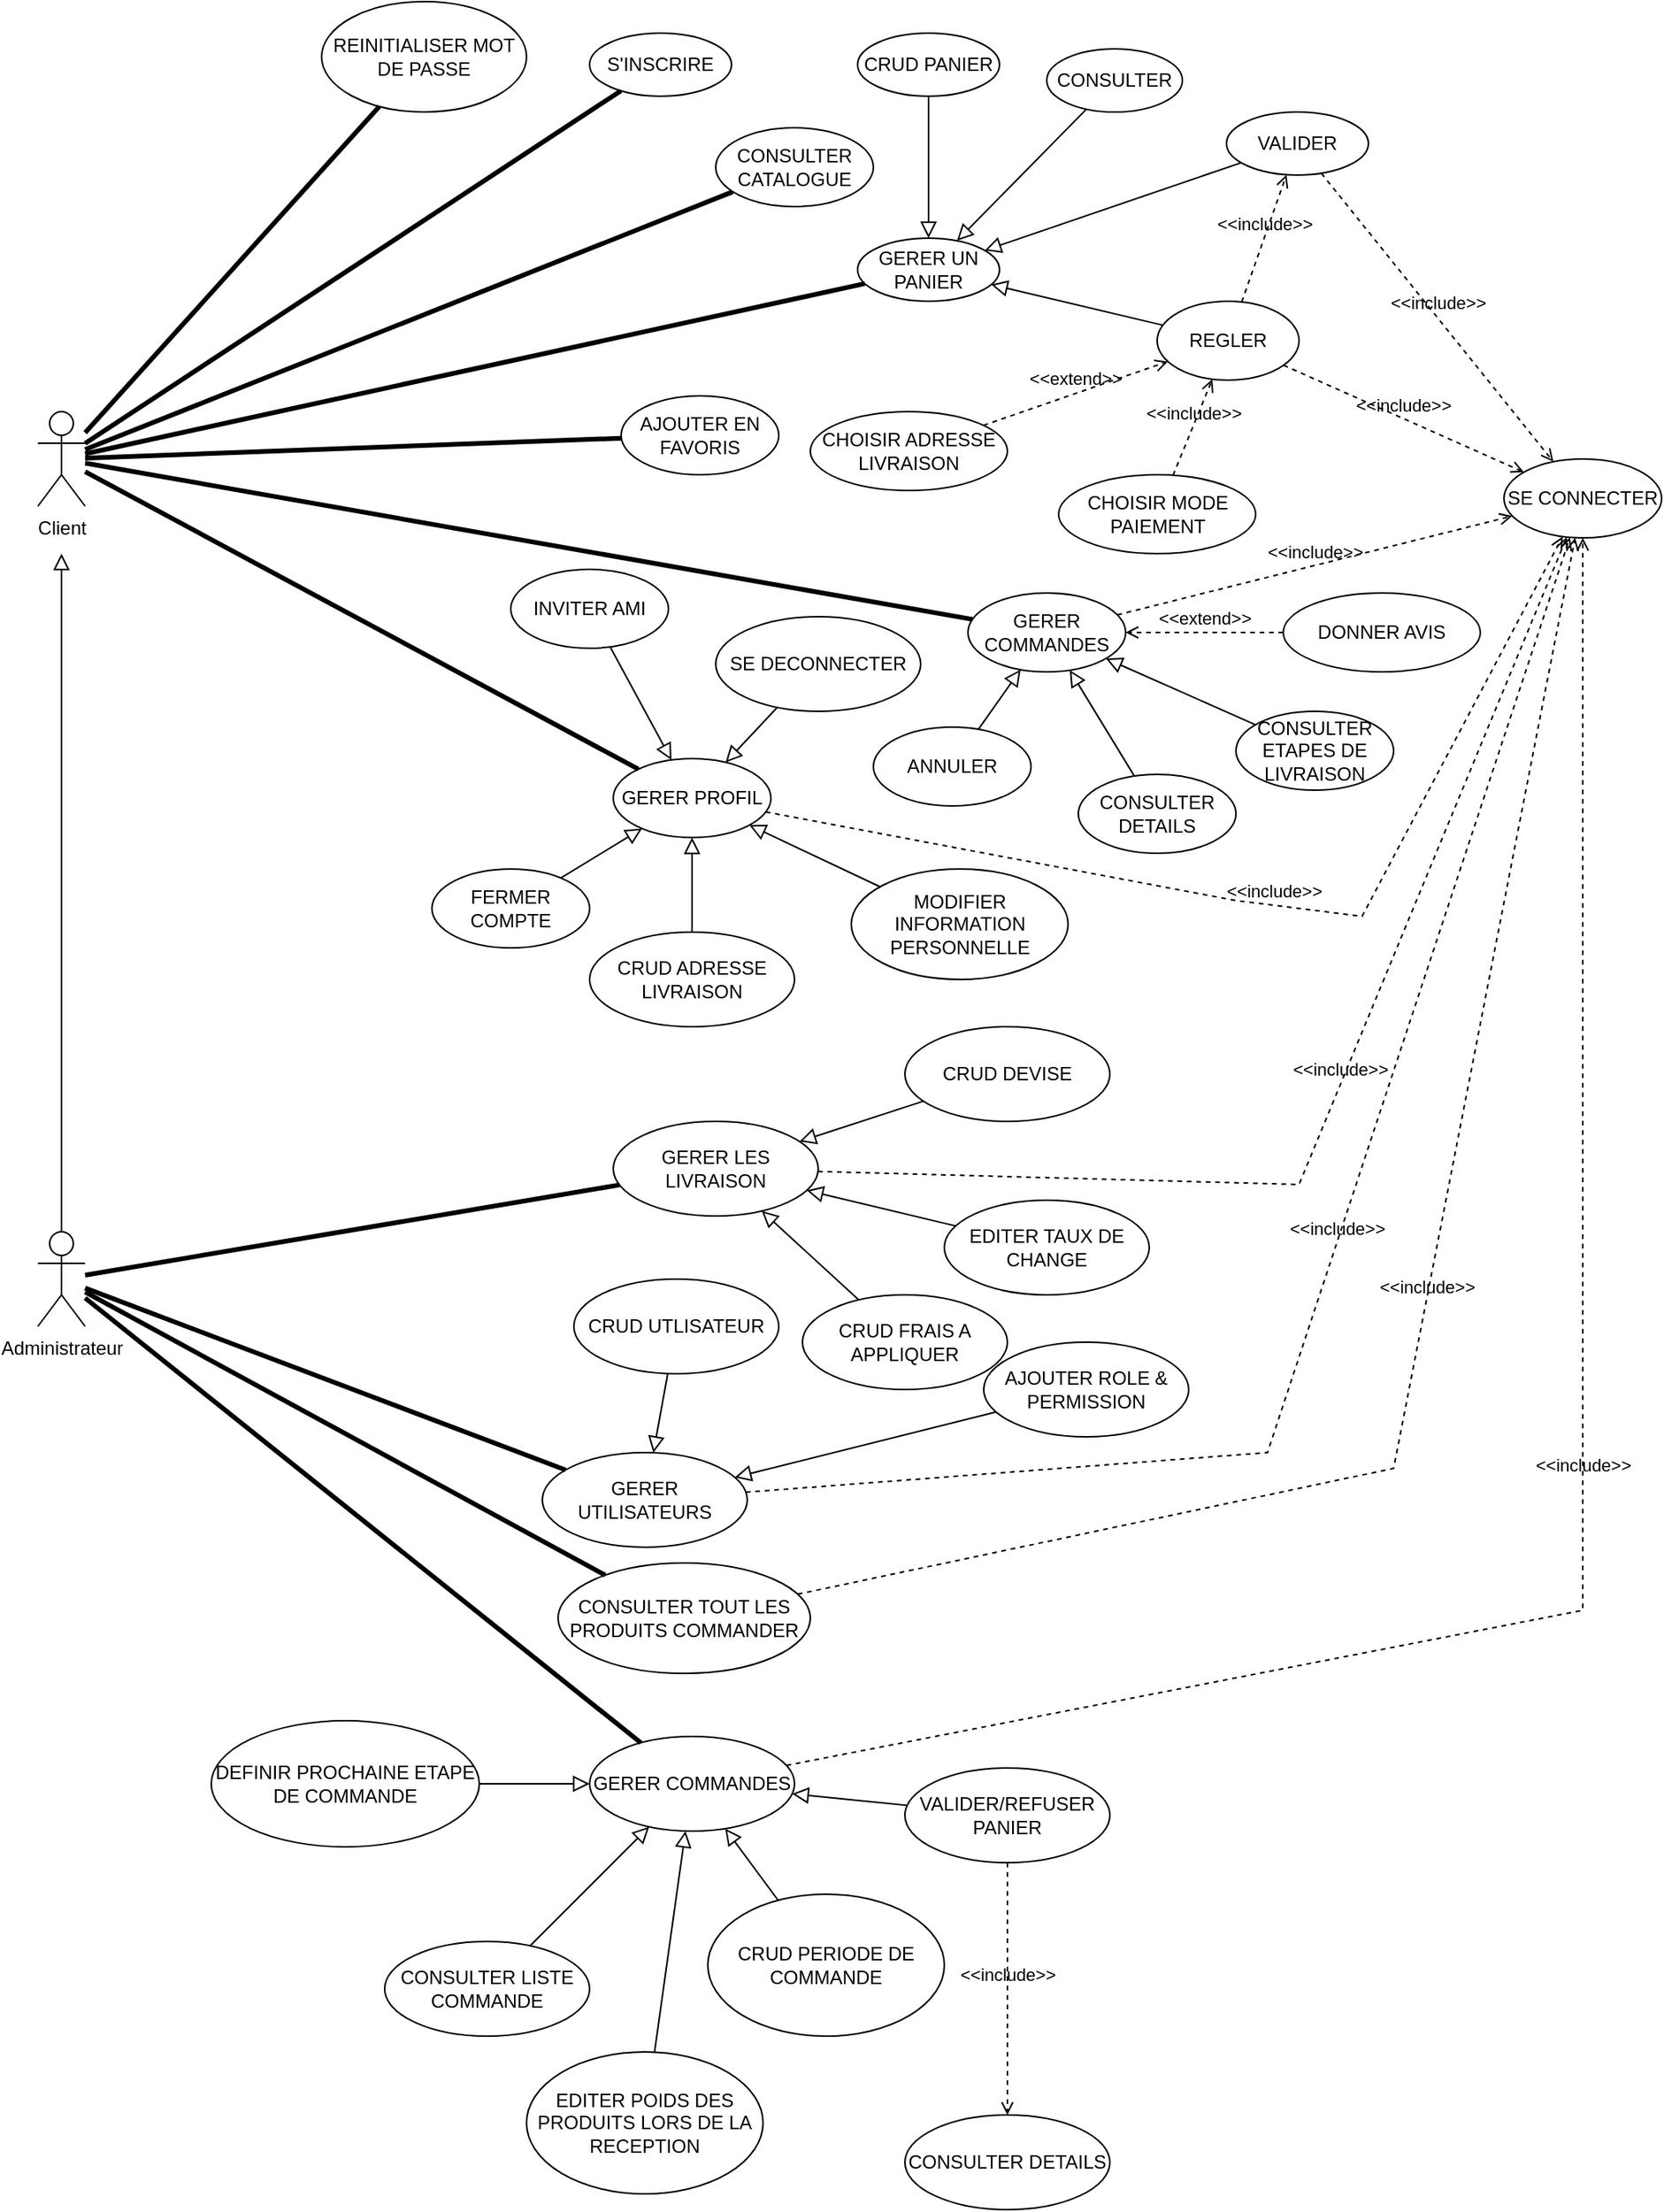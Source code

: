 <mxfile version="23.1.1" type="github">
  <diagram name="DCU-" id="vvH7tQAIB8efV-H2PCTL">
    <mxGraphModel dx="3215" dy="1528" grid="1" gridSize="10" guides="1" tooltips="1" connect="1" arrows="1" fold="1" page="1" pageScale="1" pageWidth="827" pageHeight="1169" math="0" shadow="0">
      <root>
        <mxCell id="0" />
        <mxCell id="1" parent="0" />
        <mxCell id="JLkNHgQ8E4QNF3Rp4K6H-1" value="Client" style="shape=umlActor;verticalLabelPosition=bottom;verticalAlign=top;html=1;" vertex="1" parent="1">
          <mxGeometry x="-240" y="470" width="30" height="60" as="geometry" />
        </mxCell>
        <mxCell id="JLkNHgQ8E4QNF3Rp4K6H-2" value="S&#39;INSCRIRE" style="ellipse;whiteSpace=wrap;html=1;" vertex="1" parent="1">
          <mxGeometry x="110" y="230" width="90" height="40" as="geometry" />
        </mxCell>
        <mxCell id="JLkNHgQ8E4QNF3Rp4K6H-4" value="" style="endArrow=none;startArrow=none;endFill=0;startFill=0;endSize=8;html=1;verticalAlign=bottom;labelBackgroundColor=none;strokeWidth=3;rounded=0;" edge="1" parent="1" source="JLkNHgQ8E4QNF3Rp4K6H-1" target="JLkNHgQ8E4QNF3Rp4K6H-2">
          <mxGeometry width="160" relative="1" as="geometry">
            <mxPoint x="330" y="580" as="sourcePoint" />
            <mxPoint x="490" y="580" as="targetPoint" />
          </mxGeometry>
        </mxCell>
        <mxCell id="JLkNHgQ8E4QNF3Rp4K6H-5" value="GERER COMMANDES" style="ellipse;whiteSpace=wrap;html=1;" vertex="1" parent="1">
          <mxGeometry x="350" y="585" width="100" height="50" as="geometry" />
        </mxCell>
        <mxCell id="JLkNHgQ8E4QNF3Rp4K6H-6" value="" style="endArrow=none;startArrow=none;endFill=0;startFill=0;endSize=8;html=1;verticalAlign=bottom;labelBackgroundColor=none;strokeWidth=3;rounded=0;" edge="1" parent="1" source="JLkNHgQ8E4QNF3Rp4K6H-1" target="JLkNHgQ8E4QNF3Rp4K6H-5">
          <mxGeometry width="160" relative="1" as="geometry">
            <mxPoint x="140" y="504" as="sourcePoint" />
            <mxPoint x="312" y="434" as="targetPoint" />
          </mxGeometry>
        </mxCell>
        <mxCell id="JLkNHgQ8E4QNF3Rp4K6H-8" value="ANNULER " style="ellipse;whiteSpace=wrap;html=1;" vertex="1" parent="1">
          <mxGeometry x="290" y="670" width="100" height="50" as="geometry" />
        </mxCell>
        <mxCell id="JLkNHgQ8E4QNF3Rp4K6H-9" value="" style="endArrow=block;html=1;rounded=0;align=center;verticalAlign=bottom;endFill=0;labelBackgroundColor=none;endSize=8;" edge="1" parent="1" source="JLkNHgQ8E4QNF3Rp4K6H-8" target="JLkNHgQ8E4QNF3Rp4K6H-5">
          <mxGeometry relative="1" as="geometry">
            <mxPoint x="600" y="584" as="sourcePoint" />
            <mxPoint x="760" y="584" as="targetPoint" />
          </mxGeometry>
        </mxCell>
        <mxCell id="JLkNHgQ8E4QNF3Rp4K6H-10" value="" style="resizable=0;html=1;align=center;verticalAlign=top;labelBackgroundColor=none;" connectable="0" vertex="1" parent="JLkNHgQ8E4QNF3Rp4K6H-9">
          <mxGeometry relative="1" as="geometry" />
        </mxCell>
        <mxCell id="JLkNHgQ8E4QNF3Rp4K6H-11" value="CONSULTER ETAPES DE LIVRAISON " style="ellipse;whiteSpace=wrap;html=1;" vertex="1" parent="1">
          <mxGeometry x="520" y="660" width="100" height="50" as="geometry" />
        </mxCell>
        <mxCell id="JLkNHgQ8E4QNF3Rp4K6H-12" value="" style="endArrow=block;html=1;rounded=0;align=center;verticalAlign=bottom;endFill=0;labelBackgroundColor=none;endSize=8;" edge="1" parent="1" source="JLkNHgQ8E4QNF3Rp4K6H-11" target="JLkNHgQ8E4QNF3Rp4K6H-5">
          <mxGeometry relative="1" as="geometry">
            <mxPoint x="490" y="590" as="sourcePoint" />
            <mxPoint x="420" y="624" as="targetPoint" />
          </mxGeometry>
        </mxCell>
        <mxCell id="JLkNHgQ8E4QNF3Rp4K6H-13" value="" style="resizable=0;html=1;align=center;verticalAlign=top;labelBackgroundColor=none;" connectable="0" vertex="1" parent="JLkNHgQ8E4QNF3Rp4K6H-12">
          <mxGeometry relative="1" as="geometry" />
        </mxCell>
        <mxCell id="JLkNHgQ8E4QNF3Rp4K6H-14" value="CONSULTER DETAILS " style="ellipse;whiteSpace=wrap;html=1;" vertex="1" parent="1">
          <mxGeometry x="420" y="700" width="100" height="50" as="geometry" />
        </mxCell>
        <mxCell id="JLkNHgQ8E4QNF3Rp4K6H-15" value="" style="endArrow=block;html=1;rounded=0;align=center;verticalAlign=bottom;endFill=0;labelBackgroundColor=none;endSize=8;" edge="1" parent="1" source="JLkNHgQ8E4QNF3Rp4K6H-14" target="JLkNHgQ8E4QNF3Rp4K6H-5">
          <mxGeometry relative="1" as="geometry">
            <mxPoint x="452" y="585" as="sourcePoint" />
            <mxPoint x="390" y="577" as="targetPoint" />
          </mxGeometry>
        </mxCell>
        <mxCell id="JLkNHgQ8E4QNF3Rp4K6H-16" value="" style="resizable=0;html=1;align=center;verticalAlign=top;labelBackgroundColor=none;" connectable="0" vertex="1" parent="JLkNHgQ8E4QNF3Rp4K6H-15">
          <mxGeometry relative="1" as="geometry" />
        </mxCell>
        <mxCell id="JLkNHgQ8E4QNF3Rp4K6H-17" value="SE CONNECTER" style="ellipse;whiteSpace=wrap;html=1;" vertex="1" parent="1">
          <mxGeometry x="690" y="500" width="100" height="50" as="geometry" />
        </mxCell>
        <mxCell id="JLkNHgQ8E4QNF3Rp4K6H-18" value="&amp;lt;&amp;lt;include&amp;gt;&amp;gt;" style="html=1;verticalAlign=bottom;labelBackgroundColor=none;endArrow=open;endFill=0;dashed=1;rounded=0;" edge="1" parent="1" source="JLkNHgQ8E4QNF3Rp4K6H-5" target="JLkNHgQ8E4QNF3Rp4K6H-17">
          <mxGeometry width="160" relative="1" as="geometry">
            <mxPoint x="240" y="660" as="sourcePoint" />
            <mxPoint x="490" y="580" as="targetPoint" />
          </mxGeometry>
        </mxCell>
        <mxCell id="JLkNHgQ8E4QNF3Rp4K6H-20" value="GERER UN PANIER" style="ellipse;whiteSpace=wrap;html=1;" vertex="1" parent="1">
          <mxGeometry x="280" y="360" width="90" height="40" as="geometry" />
        </mxCell>
        <mxCell id="JLkNHgQ8E4QNF3Rp4K6H-21" value="" style="endArrow=none;startArrow=none;endFill=0;startFill=0;endSize=8;html=1;verticalAlign=bottom;labelBackgroundColor=none;strokeWidth=3;rounded=0;" edge="1" parent="1" source="JLkNHgQ8E4QNF3Rp4K6H-1" target="JLkNHgQ8E4QNF3Rp4K6H-20">
          <mxGeometry width="160" relative="1" as="geometry">
            <mxPoint x="140" y="496" as="sourcePoint" />
            <mxPoint x="316" y="328" as="targetPoint" />
          </mxGeometry>
        </mxCell>
        <mxCell id="JLkNHgQ8E4QNF3Rp4K6H-22" value="CRUD PANIER" style="ellipse;whiteSpace=wrap;html=1;" vertex="1" parent="1">
          <mxGeometry x="280" y="230" width="90" height="40" as="geometry" />
        </mxCell>
        <mxCell id="JLkNHgQ8E4QNF3Rp4K6H-23" value="" style="endArrow=block;html=1;rounded=0;align=center;verticalAlign=bottom;endFill=0;labelBackgroundColor=none;endSize=8;" edge="1" parent="1" source="JLkNHgQ8E4QNF3Rp4K6H-22" target="JLkNHgQ8E4QNF3Rp4K6H-20">
          <mxGeometry relative="1" as="geometry">
            <mxPoint x="510" y="350" as="sourcePoint" />
            <mxPoint x="440" y="384" as="targetPoint" />
          </mxGeometry>
        </mxCell>
        <mxCell id="JLkNHgQ8E4QNF3Rp4K6H-24" value="" style="resizable=0;html=1;align=center;verticalAlign=top;labelBackgroundColor=none;" connectable="0" vertex="1" parent="JLkNHgQ8E4QNF3Rp4K6H-23">
          <mxGeometry relative="1" as="geometry" />
        </mxCell>
        <mxCell id="JLkNHgQ8E4QNF3Rp4K6H-25" value="VALIDER" style="ellipse;whiteSpace=wrap;html=1;" vertex="1" parent="1">
          <mxGeometry x="514" y="280" width="90" height="40" as="geometry" />
        </mxCell>
        <mxCell id="JLkNHgQ8E4QNF3Rp4K6H-26" value="" style="endArrow=block;html=1;rounded=0;align=center;verticalAlign=bottom;endFill=0;labelBackgroundColor=none;endSize=8;" edge="1" parent="1" source="JLkNHgQ8E4QNF3Rp4K6H-25" target="JLkNHgQ8E4QNF3Rp4K6H-20">
          <mxGeometry relative="1" as="geometry">
            <mxPoint x="480" y="360" as="sourcePoint" />
            <mxPoint x="420" y="414" as="targetPoint" />
          </mxGeometry>
        </mxCell>
        <mxCell id="JLkNHgQ8E4QNF3Rp4K6H-27" value="" style="resizable=0;html=1;align=center;verticalAlign=top;labelBackgroundColor=none;" connectable="0" vertex="1" parent="JLkNHgQ8E4QNF3Rp4K6H-26">
          <mxGeometry relative="1" as="geometry" />
        </mxCell>
        <mxCell id="JLkNHgQ8E4QNF3Rp4K6H-28" value="REGLER" style="ellipse;whiteSpace=wrap;html=1;" vertex="1" parent="1">
          <mxGeometry x="470" y="400" width="90" height="50" as="geometry" />
        </mxCell>
        <mxCell id="JLkNHgQ8E4QNF3Rp4K6H-29" value="" style="endArrow=block;html=1;rounded=0;align=center;verticalAlign=bottom;endFill=0;labelBackgroundColor=none;endSize=8;" edge="1" parent="1" source="JLkNHgQ8E4QNF3Rp4K6H-28" target="JLkNHgQ8E4QNF3Rp4K6H-20">
          <mxGeometry relative="1" as="geometry">
            <mxPoint x="520" y="400" as="sourcePoint" />
            <mxPoint x="408" y="444" as="targetPoint" />
          </mxGeometry>
        </mxCell>
        <mxCell id="JLkNHgQ8E4QNF3Rp4K6H-30" value="" style="resizable=0;html=1;align=center;verticalAlign=top;labelBackgroundColor=none;" connectable="0" vertex="1" parent="JLkNHgQ8E4QNF3Rp4K6H-29">
          <mxGeometry relative="1" as="geometry" />
        </mxCell>
        <mxCell id="JLkNHgQ8E4QNF3Rp4K6H-31" value="&amp;lt;&amp;lt;include&amp;gt;&amp;gt;" style="html=1;verticalAlign=bottom;labelBackgroundColor=none;endArrow=open;endFill=0;dashed=1;rounded=0;" edge="1" parent="1" source="JLkNHgQ8E4QNF3Rp4K6H-28" target="JLkNHgQ8E4QNF3Rp4K6H-25">
          <mxGeometry width="160" relative="1" as="geometry">
            <mxPoint x="690" y="400" as="sourcePoint" />
            <mxPoint x="690" y="510" as="targetPoint" />
          </mxGeometry>
        </mxCell>
        <mxCell id="JLkNHgQ8E4QNF3Rp4K6H-34" value="CONSULTER " style="ellipse;whiteSpace=wrap;html=1;" vertex="1" parent="1">
          <mxGeometry x="400" y="240" width="86" height="40" as="geometry" />
        </mxCell>
        <mxCell id="JLkNHgQ8E4QNF3Rp4K6H-35" value="" style="endArrow=block;html=1;rounded=0;align=center;verticalAlign=bottom;endFill=0;labelBackgroundColor=none;endSize=8;" edge="1" parent="1" source="JLkNHgQ8E4QNF3Rp4K6H-34" target="JLkNHgQ8E4QNF3Rp4K6H-20">
          <mxGeometry relative="1" as="geometry">
            <mxPoint x="524" y="422" as="sourcePoint" />
            <mxPoint x="389" y="413" as="targetPoint" />
          </mxGeometry>
        </mxCell>
        <mxCell id="JLkNHgQ8E4QNF3Rp4K6H-36" value="" style="resizable=0;html=1;align=center;verticalAlign=top;labelBackgroundColor=none;" connectable="0" vertex="1" parent="JLkNHgQ8E4QNF3Rp4K6H-35">
          <mxGeometry relative="1" as="geometry" />
        </mxCell>
        <mxCell id="JLkNHgQ8E4QNF3Rp4K6H-37" value="&amp;lt;&amp;lt;include&amp;gt;&amp;gt;" style="html=1;verticalAlign=bottom;labelBackgroundColor=none;endArrow=open;endFill=0;dashed=1;rounded=0;" edge="1" parent="1" source="JLkNHgQ8E4QNF3Rp4K6H-25" target="JLkNHgQ8E4QNF3Rp4K6H-17">
          <mxGeometry width="160" relative="1" as="geometry">
            <mxPoint x="770" y="410" as="sourcePoint" />
            <mxPoint x="770" y="340" as="targetPoint" />
          </mxGeometry>
        </mxCell>
        <mxCell id="JLkNHgQ8E4QNF3Rp4K6H-38" value="&amp;lt;&amp;lt;include&amp;gt;&amp;gt;" style="html=1;verticalAlign=bottom;labelBackgroundColor=none;endArrow=open;endFill=0;dashed=1;rounded=0;" edge="1" parent="1" source="JLkNHgQ8E4QNF3Rp4K6H-28" target="JLkNHgQ8E4QNF3Rp4K6H-17">
          <mxGeometry width="160" relative="1" as="geometry">
            <mxPoint x="583" y="434" as="sourcePoint" />
            <mxPoint x="713" y="616" as="targetPoint" />
          </mxGeometry>
        </mxCell>
        <mxCell id="JLkNHgQ8E4QNF3Rp4K6H-39" value="" style="endArrow=none;startArrow=none;endFill=0;startFill=0;endSize=8;html=1;verticalAlign=bottom;labelBackgroundColor=none;strokeWidth=3;rounded=0;" edge="1" parent="1" source="JLkNHgQ8E4QNF3Rp4K6H-1" target="JLkNHgQ8E4QNF3Rp4K6H-40">
          <mxGeometry width="160" relative="1" as="geometry">
            <mxPoint x="147" y="635" as="sourcePoint" />
            <mxPoint x="280" y="696" as="targetPoint" />
          </mxGeometry>
        </mxCell>
        <mxCell id="JLkNHgQ8E4QNF3Rp4K6H-40" value="CONSULTER CATALOGUE" style="ellipse;whiteSpace=wrap;html=1;" vertex="1" parent="1">
          <mxGeometry x="190" y="290" width="100" height="50" as="geometry" />
        </mxCell>
        <mxCell id="JLkNHgQ8E4QNF3Rp4K6H-41" value="GERER PROFIL" style="ellipse;whiteSpace=wrap;html=1;" vertex="1" parent="1">
          <mxGeometry x="125" y="690" width="100" height="50" as="geometry" />
        </mxCell>
        <mxCell id="JLkNHgQ8E4QNF3Rp4K6H-42" value="" style="endArrow=none;startArrow=none;endFill=0;startFill=0;endSize=8;html=1;verticalAlign=bottom;labelBackgroundColor=none;strokeWidth=3;rounded=0;" edge="1" parent="1" source="JLkNHgQ8E4QNF3Rp4K6H-1" target="JLkNHgQ8E4QNF3Rp4K6H-41">
          <mxGeometry width="160" relative="1" as="geometry">
            <mxPoint x="120" y="653" as="sourcePoint" />
            <mxPoint x="344" y="700" as="targetPoint" />
          </mxGeometry>
        </mxCell>
        <mxCell id="JLkNHgQ8E4QNF3Rp4K6H-43" value="CRUD ADRESSE LIVRAISON" style="ellipse;whiteSpace=wrap;html=1;" vertex="1" parent="1">
          <mxGeometry x="110" y="800" width="130" height="60" as="geometry" />
        </mxCell>
        <mxCell id="JLkNHgQ8E4QNF3Rp4K6H-44" value="MODIFIER INFORMATION PERSONNELLE" style="ellipse;whiteSpace=wrap;html=1;" vertex="1" parent="1">
          <mxGeometry x="276" y="760" width="137.5" height="70" as="geometry" />
        </mxCell>
        <mxCell id="JLkNHgQ8E4QNF3Rp4K6H-45" value="CHOISIR ADRESSE LIVRAISON" style="ellipse;whiteSpace=wrap;html=1;" vertex="1" parent="1">
          <mxGeometry x="250" y="470" width="125" height="50" as="geometry" />
        </mxCell>
        <mxCell id="JLkNHgQ8E4QNF3Rp4K6H-46" value="&amp;lt;&amp;lt;extend&amp;gt;&amp;gt;" style="html=1;verticalAlign=bottom;labelBackgroundColor=none;endArrow=open;endFill=0;dashed=1;rounded=0;" edge="1" parent="1" source="JLkNHgQ8E4QNF3Rp4K6H-45" target="JLkNHgQ8E4QNF3Rp4K6H-28">
          <mxGeometry width="160" relative="1" as="geometry">
            <mxPoint x="435" y="500" as="sourcePoint" />
            <mxPoint x="595" y="500" as="targetPoint" />
          </mxGeometry>
        </mxCell>
        <mxCell id="JLkNHgQ8E4QNF3Rp4K6H-47" value="CHOISIR MODE PAIEMENT" style="ellipse;whiteSpace=wrap;html=1;" vertex="1" parent="1">
          <mxGeometry x="407.5" y="510" width="125" height="50" as="geometry" />
        </mxCell>
        <mxCell id="JLkNHgQ8E4QNF3Rp4K6H-48" value="&amp;lt;&amp;lt;include&amp;gt;&amp;gt;" style="html=1;verticalAlign=bottom;labelBackgroundColor=none;endArrow=open;endFill=0;dashed=1;rounded=0;" edge="1" parent="1" source="JLkNHgQ8E4QNF3Rp4K6H-47" target="JLkNHgQ8E4QNF3Rp4K6H-28">
          <mxGeometry width="160" relative="1" as="geometry">
            <mxPoint x="570" y="520" as="sourcePoint" />
            <mxPoint x="723" y="587" as="targetPoint" />
          </mxGeometry>
        </mxCell>
        <mxCell id="JLkNHgQ8E4QNF3Rp4K6H-49" value="" style="endArrow=block;html=1;rounded=0;align=center;verticalAlign=bottom;endFill=0;labelBackgroundColor=none;endSize=8;" edge="1" parent="1" source="JLkNHgQ8E4QNF3Rp4K6H-43" target="JLkNHgQ8E4QNF3Rp4K6H-41">
          <mxGeometry relative="1" as="geometry">
            <mxPoint x="280" y="769" as="sourcePoint" />
            <mxPoint x="314" y="730" as="targetPoint" />
          </mxGeometry>
        </mxCell>
        <mxCell id="JLkNHgQ8E4QNF3Rp4K6H-50" value="" style="resizable=0;html=1;align=center;verticalAlign=top;labelBackgroundColor=none;" connectable="0" vertex="1" parent="JLkNHgQ8E4QNF3Rp4K6H-49">
          <mxGeometry relative="1" as="geometry" />
        </mxCell>
        <mxCell id="JLkNHgQ8E4QNF3Rp4K6H-51" value="" style="endArrow=block;html=1;rounded=0;align=center;verticalAlign=bottom;endFill=0;labelBackgroundColor=none;endSize=8;" edge="1" parent="1" source="JLkNHgQ8E4QNF3Rp4K6H-44" target="JLkNHgQ8E4QNF3Rp4K6H-41">
          <mxGeometry relative="1" as="geometry">
            <mxPoint x="279" y="810" as="sourcePoint" />
            <mxPoint x="279" y="740" as="targetPoint" />
          </mxGeometry>
        </mxCell>
        <mxCell id="JLkNHgQ8E4QNF3Rp4K6H-52" value="" style="resizable=0;html=1;align=center;verticalAlign=top;labelBackgroundColor=none;" connectable="0" vertex="1" parent="JLkNHgQ8E4QNF3Rp4K6H-51">
          <mxGeometry relative="1" as="geometry" />
        </mxCell>
        <mxCell id="JLkNHgQ8E4QNF3Rp4K6H-53" value="DONNER AVIS" style="ellipse;whiteSpace=wrap;html=1;" vertex="1" parent="1">
          <mxGeometry x="550" y="585" width="125" height="50" as="geometry" />
        </mxCell>
        <mxCell id="JLkNHgQ8E4QNF3Rp4K6H-54" value="&amp;lt;&amp;lt;extend&amp;gt;&amp;gt;" style="html=1;verticalAlign=bottom;labelBackgroundColor=none;endArrow=open;endFill=0;dashed=1;rounded=0;" edge="1" parent="1" source="JLkNHgQ8E4QNF3Rp4K6H-53" target="JLkNHgQ8E4QNF3Rp4K6H-5">
          <mxGeometry width="160" relative="1" as="geometry">
            <mxPoint x="520" y="635" as="sourcePoint" />
            <mxPoint x="637" y="594" as="targetPoint" />
          </mxGeometry>
        </mxCell>
        <mxCell id="JLkNHgQ8E4QNF3Rp4K6H-55" value="SE DECONNECTER" style="ellipse;whiteSpace=wrap;html=1;" vertex="1" parent="1">
          <mxGeometry x="190" y="600" width="130" height="60" as="geometry" />
        </mxCell>
        <mxCell id="JLkNHgQ8E4QNF3Rp4K6H-56" value="" style="endArrow=block;html=1;rounded=0;align=center;verticalAlign=bottom;endFill=0;labelBackgroundColor=none;endSize=8;" edge="1" parent="1" source="JLkNHgQ8E4QNF3Rp4K6H-55" target="JLkNHgQ8E4QNF3Rp4K6H-41">
          <mxGeometry relative="1" as="geometry">
            <mxPoint x="308" y="699" as="sourcePoint" />
            <mxPoint x="225" y="660" as="targetPoint" />
          </mxGeometry>
        </mxCell>
        <mxCell id="JLkNHgQ8E4QNF3Rp4K6H-57" value="" style="resizable=0;html=1;align=center;verticalAlign=top;labelBackgroundColor=none;" connectable="0" vertex="1" parent="JLkNHgQ8E4QNF3Rp4K6H-56">
          <mxGeometry relative="1" as="geometry" />
        </mxCell>
        <mxCell id="JLkNHgQ8E4QNF3Rp4K6H-58" value="&amp;lt;&amp;lt;include&amp;gt;&amp;gt;" style="html=1;verticalAlign=bottom;labelBackgroundColor=none;endArrow=open;endFill=0;dashed=1;rounded=0;" edge="1" parent="1" source="JLkNHgQ8E4QNF3Rp4K6H-41" target="JLkNHgQ8E4QNF3Rp4K6H-17">
          <mxGeometry width="160" relative="1" as="geometry">
            <mxPoint x="414" y="893" as="sourcePoint" />
            <mxPoint x="664" y="830" as="targetPoint" />
            <Array as="points">
              <mxPoint x="520" y="780" />
              <mxPoint x="600" y="790" />
            </Array>
          </mxGeometry>
        </mxCell>
        <mxCell id="JLkNHgQ8E4QNF3Rp4K6H-59" value="AJOUTER EN FAVORIS" style="ellipse;whiteSpace=wrap;html=1;" vertex="1" parent="1">
          <mxGeometry x="130" y="460" width="100" height="50" as="geometry" />
        </mxCell>
        <mxCell id="JLkNHgQ8E4QNF3Rp4K6H-60" value="" style="endArrow=none;startArrow=none;endFill=0;startFill=0;endSize=8;html=1;verticalAlign=bottom;labelBackgroundColor=none;strokeWidth=3;rounded=0;" edge="1" parent="1" source="JLkNHgQ8E4QNF3Rp4K6H-1" target="JLkNHgQ8E4QNF3Rp4K6H-59">
          <mxGeometry width="160" relative="1" as="geometry">
            <mxPoint x="-40" y="505" as="sourcePoint" />
            <mxPoint x="298" y="401" as="targetPoint" />
          </mxGeometry>
        </mxCell>
        <mxCell id="JLkNHgQ8E4QNF3Rp4K6H-61" value="FERMER COMPTE" style="ellipse;whiteSpace=wrap;html=1;" vertex="1" parent="1">
          <mxGeometry x="10" y="760" width="100" height="50" as="geometry" />
        </mxCell>
        <mxCell id="JLkNHgQ8E4QNF3Rp4K6H-62" value="" style="endArrow=block;html=1;rounded=0;align=center;verticalAlign=bottom;endFill=0;labelBackgroundColor=none;endSize=8;" edge="1" parent="1" source="JLkNHgQ8E4QNF3Rp4K6H-61" target="JLkNHgQ8E4QNF3Rp4K6H-41">
          <mxGeometry relative="1" as="geometry">
            <mxPoint x="185" y="810" as="sourcePoint" />
            <mxPoint x="185" y="750" as="targetPoint" />
          </mxGeometry>
        </mxCell>
        <mxCell id="JLkNHgQ8E4QNF3Rp4K6H-63" value="" style="resizable=0;html=1;align=center;verticalAlign=top;labelBackgroundColor=none;" connectable="0" vertex="1" parent="JLkNHgQ8E4QNF3Rp4K6H-62">
          <mxGeometry relative="1" as="geometry" />
        </mxCell>
        <mxCell id="JLkNHgQ8E4QNF3Rp4K6H-64" value="INVITER AMI" style="ellipse;whiteSpace=wrap;html=1;" vertex="1" parent="1">
          <mxGeometry x="60" y="570" width="100" height="50" as="geometry" />
        </mxCell>
        <mxCell id="JLkNHgQ8E4QNF3Rp4K6H-65" value="" style="endArrow=block;html=1;rounded=0;align=center;verticalAlign=bottom;endFill=0;labelBackgroundColor=none;endSize=8;" edge="1" parent="1" source="JLkNHgQ8E4QNF3Rp4K6H-64" target="JLkNHgQ8E4QNF3Rp4K6H-41">
          <mxGeometry relative="1" as="geometry">
            <mxPoint x="102" y="776" as="sourcePoint" />
            <mxPoint x="153" y="744" as="targetPoint" />
          </mxGeometry>
        </mxCell>
        <mxCell id="JLkNHgQ8E4QNF3Rp4K6H-66" value="" style="resizable=0;html=1;align=center;verticalAlign=top;labelBackgroundColor=none;" connectable="0" vertex="1" parent="JLkNHgQ8E4QNF3Rp4K6H-65">
          <mxGeometry relative="1" as="geometry" />
        </mxCell>
        <mxCell id="JLkNHgQ8E4QNF3Rp4K6H-67" value="Administrateur" style="shape=umlActor;verticalLabelPosition=bottom;verticalAlign=top;html=1;" vertex="1" parent="1">
          <mxGeometry x="-240" y="990" width="30" height="60" as="geometry" />
        </mxCell>
        <mxCell id="JLkNHgQ8E4QNF3Rp4K6H-72" value="" style="endArrow=block;html=1;rounded=0;align=center;verticalAlign=bottom;endFill=0;labelBackgroundColor=none;endSize=8;exitX=0.5;exitY=0;exitDx=0;exitDy=0;exitPerimeter=0;" edge="1" parent="1" source="JLkNHgQ8E4QNF3Rp4K6H-67">
          <mxGeometry relative="1" as="geometry">
            <mxPoint x="-41" y="892" as="sourcePoint" />
            <mxPoint x="-225" y="560" as="targetPoint" />
          </mxGeometry>
        </mxCell>
        <mxCell id="JLkNHgQ8E4QNF3Rp4K6H-73" value="" style="resizable=0;html=1;align=center;verticalAlign=top;labelBackgroundColor=none;" connectable="0" vertex="1" parent="JLkNHgQ8E4QNF3Rp4K6H-72">
          <mxGeometry relative="1" as="geometry" />
        </mxCell>
        <mxCell id="JLkNHgQ8E4QNF3Rp4K6H-75" value="GERER UTILISATEURS" style="ellipse;whiteSpace=wrap;html=1;" vertex="1" parent="1">
          <mxGeometry x="80" y="1130" width="130" height="60" as="geometry" />
        </mxCell>
        <mxCell id="JLkNHgQ8E4QNF3Rp4K6H-76" value="" style="endArrow=none;startArrow=none;endFill=0;startFill=0;endSize=8;html=1;verticalAlign=bottom;labelBackgroundColor=none;strokeWidth=3;rounded=0;" edge="1" parent="1" source="JLkNHgQ8E4QNF3Rp4K6H-67" target="JLkNHgQ8E4QNF3Rp4K6H-75">
          <mxGeometry width="160" relative="1" as="geometry">
            <mxPoint x="67" y="860" as="sourcePoint" />
            <mxPoint x="276" y="1032" as="targetPoint" />
          </mxGeometry>
        </mxCell>
        <mxCell id="JLkNHgQ8E4QNF3Rp4K6H-77" value="GERER LES LIVRAISON" style="ellipse;whiteSpace=wrap;html=1;" vertex="1" parent="1">
          <mxGeometry x="125" y="920" width="130" height="60" as="geometry" />
        </mxCell>
        <mxCell id="JLkNHgQ8E4QNF3Rp4K6H-78" value="" style="endArrow=none;startArrow=none;endFill=0;startFill=0;endSize=8;html=1;verticalAlign=bottom;labelBackgroundColor=none;strokeWidth=3;rounded=0;" edge="1" parent="1" source="JLkNHgQ8E4QNF3Rp4K6H-67" target="JLkNHgQ8E4QNF3Rp4K6H-77">
          <mxGeometry width="160" relative="1" as="geometry">
            <mxPoint x="-24" y="1075.5" as="sourcePoint" />
            <mxPoint x="160" y="1024.5" as="targetPoint" />
          </mxGeometry>
        </mxCell>
        <mxCell id="JLkNHgQ8E4QNF3Rp4K6H-79" value="CRUD DEVISE" style="ellipse;whiteSpace=wrap;html=1;" vertex="1" parent="1">
          <mxGeometry x="310" y="860" width="130" height="60" as="geometry" />
        </mxCell>
        <mxCell id="JLkNHgQ8E4QNF3Rp4K6H-80" value="" style="endArrow=block;html=1;rounded=0;align=center;verticalAlign=bottom;endFill=0;labelBackgroundColor=none;endSize=8;" edge="1" parent="1" source="JLkNHgQ8E4QNF3Rp4K6H-79" target="JLkNHgQ8E4QNF3Rp4K6H-77">
          <mxGeometry relative="1" as="geometry">
            <mxPoint x="375" y="960" as="sourcePoint" />
            <mxPoint x="375" y="900" as="targetPoint" />
          </mxGeometry>
        </mxCell>
        <mxCell id="JLkNHgQ8E4QNF3Rp4K6H-81" value="" style="resizable=0;html=1;align=center;verticalAlign=top;labelBackgroundColor=none;" connectable="0" vertex="1" parent="JLkNHgQ8E4QNF3Rp4K6H-80">
          <mxGeometry relative="1" as="geometry" />
        </mxCell>
        <mxCell id="JLkNHgQ8E4QNF3Rp4K6H-82" value="EDITER TAUX DE CHANGE" style="ellipse;whiteSpace=wrap;html=1;" vertex="1" parent="1">
          <mxGeometry x="335" y="970" width="130" height="60" as="geometry" />
        </mxCell>
        <mxCell id="JLkNHgQ8E4QNF3Rp4K6H-83" value="" style="endArrow=block;html=1;rounded=0;align=center;verticalAlign=bottom;endFill=0;labelBackgroundColor=none;endSize=8;" edge="1" parent="1" source="JLkNHgQ8E4QNF3Rp4K6H-82" target="JLkNHgQ8E4QNF3Rp4K6H-77">
          <mxGeometry relative="1" as="geometry">
            <mxPoint x="409" y="1020" as="sourcePoint" />
            <mxPoint x="321" y="1066" as="targetPoint" />
          </mxGeometry>
        </mxCell>
        <mxCell id="JLkNHgQ8E4QNF3Rp4K6H-84" value="" style="resizable=0;html=1;align=center;verticalAlign=top;labelBackgroundColor=none;" connectable="0" vertex="1" parent="JLkNHgQ8E4QNF3Rp4K6H-83">
          <mxGeometry relative="1" as="geometry" />
        </mxCell>
        <mxCell id="JLkNHgQ8E4QNF3Rp4K6H-85" value="CRUD FRAIS A APPLIQUER" style="ellipse;whiteSpace=wrap;html=1;" vertex="1" parent="1">
          <mxGeometry x="245" y="1030" width="130" height="60" as="geometry" />
        </mxCell>
        <mxCell id="JLkNHgQ8E4QNF3Rp4K6H-86" value="" style="endArrow=block;html=1;rounded=0;align=center;verticalAlign=bottom;endFill=0;labelBackgroundColor=none;endSize=8;" edge="1" parent="1" source="JLkNHgQ8E4QNF3Rp4K6H-85" target="JLkNHgQ8E4QNF3Rp4K6H-77">
          <mxGeometry relative="1" as="geometry">
            <mxPoint x="330" y="1094" as="sourcePoint" />
            <mxPoint x="255" y="1090" as="targetPoint" />
          </mxGeometry>
        </mxCell>
        <mxCell id="JLkNHgQ8E4QNF3Rp4K6H-87" value="" style="resizable=0;html=1;align=center;verticalAlign=top;labelBackgroundColor=none;" connectable="0" vertex="1" parent="JLkNHgQ8E4QNF3Rp4K6H-86">
          <mxGeometry relative="1" as="geometry" />
        </mxCell>
        <mxCell id="JLkNHgQ8E4QNF3Rp4K6H-89" value="AJOUTER ROLE &amp;amp; PERMISSION" style="ellipse;whiteSpace=wrap;html=1;" vertex="1" parent="1">
          <mxGeometry x="360" y="1060" width="130" height="60" as="geometry" />
        </mxCell>
        <mxCell id="JLkNHgQ8E4QNF3Rp4K6H-90" value="" style="endArrow=block;html=1;rounded=0;align=center;verticalAlign=bottom;endFill=0;labelBackgroundColor=none;endSize=8;" edge="1" parent="1" source="JLkNHgQ8E4QNF3Rp4K6H-89" target="JLkNHgQ8E4QNF3Rp4K6H-75">
          <mxGeometry relative="1" as="geometry">
            <mxPoint x="320" y="1190" as="sourcePoint" />
            <mxPoint x="236" y="1130" as="targetPoint" />
          </mxGeometry>
        </mxCell>
        <mxCell id="JLkNHgQ8E4QNF3Rp4K6H-91" value="" style="resizable=0;html=1;align=center;verticalAlign=top;labelBackgroundColor=none;" connectable="0" vertex="1" parent="JLkNHgQ8E4QNF3Rp4K6H-90">
          <mxGeometry relative="1" as="geometry" />
        </mxCell>
        <mxCell id="JLkNHgQ8E4QNF3Rp4K6H-92" value="" style="endArrow=block;html=1;rounded=0;align=center;verticalAlign=bottom;endFill=0;labelBackgroundColor=none;endSize=8;" edge="1" parent="1" source="JLkNHgQ8E4QNF3Rp4K6H-94" target="JLkNHgQ8E4QNF3Rp4K6H-75">
          <mxGeometry relative="1" as="geometry">
            <mxPoint x="274" y="1169" as="sourcePoint" />
            <mxPoint x="190" y="1109" as="targetPoint" />
          </mxGeometry>
        </mxCell>
        <mxCell id="JLkNHgQ8E4QNF3Rp4K6H-93" value="" style="resizable=0;html=1;align=center;verticalAlign=top;labelBackgroundColor=none;" connectable="0" vertex="1" parent="JLkNHgQ8E4QNF3Rp4K6H-92">
          <mxGeometry relative="1" as="geometry" />
        </mxCell>
        <mxCell id="JLkNHgQ8E4QNF3Rp4K6H-94" value="CRUD UTLISATEUR" style="ellipse;whiteSpace=wrap;html=1;" vertex="1" parent="1">
          <mxGeometry x="100" y="1020" width="130" height="60" as="geometry" />
        </mxCell>
        <mxCell id="JLkNHgQ8E4QNF3Rp4K6H-95" value="REINITIALISER MOT DE PASSE" style="ellipse;whiteSpace=wrap;html=1;" vertex="1" parent="1">
          <mxGeometry x="-60" y="210" width="130" height="70" as="geometry" />
        </mxCell>
        <mxCell id="JLkNHgQ8E4QNF3Rp4K6H-96" value="" style="endArrow=none;startArrow=none;endFill=0;startFill=0;endSize=8;html=1;verticalAlign=bottom;labelBackgroundColor=none;strokeWidth=3;rounded=0;" edge="1" parent="1" source="JLkNHgQ8E4QNF3Rp4K6H-1" target="JLkNHgQ8E4QNF3Rp4K6H-95">
          <mxGeometry width="160" relative="1" as="geometry">
            <mxPoint x="-50" y="503" as="sourcePoint" />
            <mxPoint x="149" y="279" as="targetPoint" />
          </mxGeometry>
        </mxCell>
        <mxCell id="JLkNHgQ8E4QNF3Rp4K6H-97" value="GERER COMMANDES" style="ellipse;whiteSpace=wrap;html=1;" vertex="1" parent="1">
          <mxGeometry x="110" y="1310" width="130" height="60" as="geometry" />
        </mxCell>
        <mxCell id="JLkNHgQ8E4QNF3Rp4K6H-98" value="CONSULTER LISTE COMMANDE" style="ellipse;whiteSpace=wrap;html=1;" vertex="1" parent="1">
          <mxGeometry x="-20" y="1440" width="130" height="60" as="geometry" />
        </mxCell>
        <mxCell id="JLkNHgQ8E4QNF3Rp4K6H-99" value="" style="endArrow=none;startArrow=none;endFill=0;startFill=0;endSize=8;html=1;verticalAlign=bottom;labelBackgroundColor=none;strokeWidth=3;rounded=0;" edge="1" parent="1" source="JLkNHgQ8E4QNF3Rp4K6H-67" target="JLkNHgQ8E4QNF3Rp4K6H-97">
          <mxGeometry width="160" relative="1" as="geometry">
            <mxPoint x="-40" y="1180" as="sourcePoint" />
            <mxPoint x="142" y="1322" as="targetPoint" />
          </mxGeometry>
        </mxCell>
        <mxCell id="JLkNHgQ8E4QNF3Rp4K6H-100" value="VALIDER/REFUSER PANIER" style="ellipse;whiteSpace=wrap;html=1;" vertex="1" parent="1">
          <mxGeometry x="310" y="1330" width="130" height="60" as="geometry" />
        </mxCell>
        <mxCell id="JLkNHgQ8E4QNF3Rp4K6H-101" value="" style="endArrow=block;html=1;rounded=0;align=center;verticalAlign=bottom;endFill=0;labelBackgroundColor=none;endSize=8;" edge="1" parent="1" source="JLkNHgQ8E4QNF3Rp4K6H-100" target="JLkNHgQ8E4QNF3Rp4K6H-97">
          <mxGeometry relative="1" as="geometry">
            <mxPoint x="385" y="1410" as="sourcePoint" />
            <mxPoint x="265" y="1354" as="targetPoint" />
          </mxGeometry>
        </mxCell>
        <mxCell id="JLkNHgQ8E4QNF3Rp4K6H-102" value="" style="resizable=0;html=1;align=center;verticalAlign=top;labelBackgroundColor=none;" connectable="0" vertex="1" parent="JLkNHgQ8E4QNF3Rp4K6H-101">
          <mxGeometry relative="1" as="geometry" />
        </mxCell>
        <mxCell id="JLkNHgQ8E4QNF3Rp4K6H-103" value="" style="endArrow=block;html=1;rounded=0;align=center;verticalAlign=bottom;endFill=0;labelBackgroundColor=none;endSize=8;" edge="1" parent="1" source="JLkNHgQ8E4QNF3Rp4K6H-98" target="JLkNHgQ8E4QNF3Rp4K6H-97">
          <mxGeometry relative="1" as="geometry">
            <mxPoint x="293" y="1470" as="sourcePoint" />
            <mxPoint x="200" y="1430" as="targetPoint" />
          </mxGeometry>
        </mxCell>
        <mxCell id="JLkNHgQ8E4QNF3Rp4K6H-104" value="" style="resizable=0;html=1;align=center;verticalAlign=top;labelBackgroundColor=none;" connectable="0" vertex="1" parent="JLkNHgQ8E4QNF3Rp4K6H-103">
          <mxGeometry relative="1" as="geometry" />
        </mxCell>
        <mxCell id="JLkNHgQ8E4QNF3Rp4K6H-105" value="" style="endArrow=block;html=1;rounded=0;align=center;verticalAlign=bottom;endFill=0;labelBackgroundColor=none;endSize=8;" edge="1" parent="1" source="JLkNHgQ8E4QNF3Rp4K6H-107" target="JLkNHgQ8E4QNF3Rp4K6H-97">
          <mxGeometry relative="1" as="geometry">
            <mxPoint x="341.5" y="1390" as="sourcePoint" />
            <mxPoint x="268.5" y="1340" as="targetPoint" />
          </mxGeometry>
        </mxCell>
        <mxCell id="JLkNHgQ8E4QNF3Rp4K6H-106" value="" style="resizable=0;html=1;align=center;verticalAlign=top;labelBackgroundColor=none;" connectable="0" vertex="1" parent="JLkNHgQ8E4QNF3Rp4K6H-105">
          <mxGeometry relative="1" as="geometry" />
        </mxCell>
        <mxCell id="JLkNHgQ8E4QNF3Rp4K6H-107" value="DEFINIR PROCHAINE ETAPE DE COMMANDE" style="ellipse;whiteSpace=wrap;html=1;" vertex="1" parent="1">
          <mxGeometry x="-130" y="1300" width="170" height="80" as="geometry" />
        </mxCell>
        <mxCell id="JLkNHgQ8E4QNF3Rp4K6H-108" value="CONSULTER DETAILS" style="ellipse;whiteSpace=wrap;html=1;" vertex="1" parent="1">
          <mxGeometry x="310" y="1550" width="130" height="60" as="geometry" />
        </mxCell>
        <mxCell id="JLkNHgQ8E4QNF3Rp4K6H-109" value="&amp;lt;&amp;lt;include&amp;gt;&amp;gt;" style="html=1;verticalAlign=bottom;labelBackgroundColor=none;endArrow=open;endFill=0;dashed=1;rounded=0;" edge="1" parent="1" source="JLkNHgQ8E4QNF3Rp4K6H-100" target="JLkNHgQ8E4QNF3Rp4K6H-108">
          <mxGeometry width="160" relative="1" as="geometry">
            <mxPoint x="530.873" y="1520.004" as="sourcePoint" />
            <mxPoint x="449.998" y="1443.9" as="targetPoint" />
          </mxGeometry>
        </mxCell>
        <mxCell id="JLkNHgQ8E4QNF3Rp4K6H-110" value="&amp;lt;&amp;lt;include&amp;gt;&amp;gt;" style="html=1;verticalAlign=bottom;labelBackgroundColor=none;endArrow=open;endFill=0;dashed=1;rounded=0;" edge="1" parent="1" source="JLkNHgQ8E4QNF3Rp4K6H-97" target="JLkNHgQ8E4QNF3Rp4K6H-17">
          <mxGeometry width="160" relative="1" as="geometry">
            <mxPoint x="570" y="1240" as="sourcePoint" />
            <mxPoint x="570" y="1400" as="targetPoint" />
            <Array as="points">
              <mxPoint x="740" y="1230" />
            </Array>
          </mxGeometry>
        </mxCell>
        <mxCell id="JLkNHgQ8E4QNF3Rp4K6H-111" value="&amp;lt;&amp;lt;include&amp;gt;&amp;gt;" style="html=1;verticalAlign=bottom;labelBackgroundColor=none;endArrow=open;endFill=0;dashed=1;rounded=0;" edge="1" parent="1" source="JLkNHgQ8E4QNF3Rp4K6H-75" target="JLkNHgQ8E4QNF3Rp4K6H-17">
          <mxGeometry width="160" relative="1" as="geometry">
            <mxPoint x="228" y="1357" as="sourcePoint" />
            <mxPoint x="750" y="560" as="targetPoint" />
            <Array as="points">
              <mxPoint x="540" y="1130" />
            </Array>
          </mxGeometry>
        </mxCell>
        <mxCell id="JLkNHgQ8E4QNF3Rp4K6H-112" value="&amp;lt;&amp;lt;include&amp;gt;&amp;gt;" style="html=1;verticalAlign=bottom;labelBackgroundColor=none;endArrow=open;endFill=0;dashed=1;rounded=0;" edge="1" parent="1" source="JLkNHgQ8E4QNF3Rp4K6H-77" target="JLkNHgQ8E4QNF3Rp4K6H-17">
          <mxGeometry width="160" relative="1" as="geometry">
            <mxPoint x="240" y="1187" as="sourcePoint" />
            <mxPoint x="760" y="570" as="targetPoint" />
            <Array as="points">
              <mxPoint x="560" y="960" />
            </Array>
          </mxGeometry>
        </mxCell>
        <mxCell id="JLkNHgQ8E4QNF3Rp4K6H-113" value="CRUD PERIODE DE COMMANDE" style="ellipse;whiteSpace=wrap;html=1;" vertex="1" parent="1">
          <mxGeometry x="185" y="1410" width="150" height="90" as="geometry" />
        </mxCell>
        <mxCell id="JLkNHgQ8E4QNF3Rp4K6H-114" value="" style="endArrow=block;html=1;rounded=0;align=center;verticalAlign=bottom;endFill=0;labelBackgroundColor=none;endSize=8;" edge="1" parent="1" source="JLkNHgQ8E4QNF3Rp4K6H-113" target="JLkNHgQ8E4QNF3Rp4K6H-97">
          <mxGeometry relative="1" as="geometry">
            <mxPoint x="245" y="1471" as="sourcePoint" />
            <mxPoint x="276" y="1399" as="targetPoint" />
          </mxGeometry>
        </mxCell>
        <mxCell id="JLkNHgQ8E4QNF3Rp4K6H-115" value="" style="resizable=0;html=1;align=center;verticalAlign=top;labelBackgroundColor=none;" connectable="0" vertex="1" parent="JLkNHgQ8E4QNF3Rp4K6H-114">
          <mxGeometry relative="1" as="geometry" />
        </mxCell>
        <mxCell id="JLkNHgQ8E4QNF3Rp4K6H-116" value="EDITER POIDS DES PRODUITS LORS DE LA RECEPTION" style="ellipse;whiteSpace=wrap;html=1;" vertex="1" parent="1">
          <mxGeometry x="70" y="1510" width="150" height="90" as="geometry" />
        </mxCell>
        <mxCell id="JLkNHgQ8E4QNF3Rp4K6H-117" value="" style="endArrow=block;html=1;rounded=0;align=center;verticalAlign=bottom;endFill=0;labelBackgroundColor=none;endSize=8;" edge="1" parent="1" source="JLkNHgQ8E4QNF3Rp4K6H-116" target="JLkNHgQ8E4QNF3Rp4K6H-97">
          <mxGeometry relative="1" as="geometry">
            <mxPoint x="230" y="1427" as="sourcePoint" />
            <mxPoint x="198" y="1397" as="targetPoint" />
          </mxGeometry>
        </mxCell>
        <mxCell id="JLkNHgQ8E4QNF3Rp4K6H-118" value="" style="resizable=0;html=1;align=center;verticalAlign=top;labelBackgroundColor=none;" connectable="0" vertex="1" parent="JLkNHgQ8E4QNF3Rp4K6H-117">
          <mxGeometry relative="1" as="geometry" />
        </mxCell>
        <mxCell id="JLkNHgQ8E4QNF3Rp4K6H-119" value="CONSULTER TOUT LES PRODUITS COMMANDER" style="ellipse;whiteSpace=wrap;html=1;" vertex="1" parent="1">
          <mxGeometry x="90" y="1200" width="160" height="70" as="geometry" />
        </mxCell>
        <mxCell id="JLkNHgQ8E4QNF3Rp4K6H-120" value="" style="endArrow=none;startArrow=none;endFill=0;startFill=0;endSize=8;html=1;verticalAlign=bottom;labelBackgroundColor=none;strokeWidth=3;rounded=0;" edge="1" parent="1" source="JLkNHgQ8E4QNF3Rp4K6H-67" target="JLkNHgQ8E4QNF3Rp4K6H-119">
          <mxGeometry width="160" relative="1" as="geometry">
            <mxPoint x="-200" y="1043" as="sourcePoint" />
            <mxPoint x="140" y="1343" as="targetPoint" />
          </mxGeometry>
        </mxCell>
        <mxCell id="JLkNHgQ8E4QNF3Rp4K6H-121" value="&amp;lt;&amp;lt;include&amp;gt;&amp;gt;" style="html=1;verticalAlign=bottom;labelBackgroundColor=none;endArrow=open;endFill=0;dashed=1;rounded=0;" edge="1" parent="1" source="JLkNHgQ8E4QNF3Rp4K6H-119" target="JLkNHgQ8E4QNF3Rp4K6H-17">
          <mxGeometry width="160" relative="1" as="geometry">
            <mxPoint x="219" y="1165" as="sourcePoint" />
            <mxPoint x="742" y="560" as="targetPoint" />
            <Array as="points">
              <mxPoint x="620" y="1140" />
            </Array>
          </mxGeometry>
        </mxCell>
      </root>
    </mxGraphModel>
  </diagram>
</mxfile>
